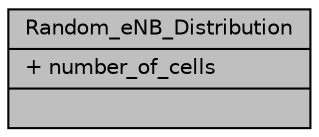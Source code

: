 digraph "Random_eNB_Distribution"
{
 // LATEX_PDF_SIZE
  edge [fontname="Helvetica",fontsize="10",labelfontname="Helvetica",labelfontsize="10"];
  node [fontname="Helvetica",fontsize="10",shape=record];
  Node1 [label="{Random_eNB_Distribution\n|+ number_of_cells\l|}",height=0.2,width=0.4,color="black", fillcolor="grey75", style="filled", fontcolor="black",tooltip=" "];
}
